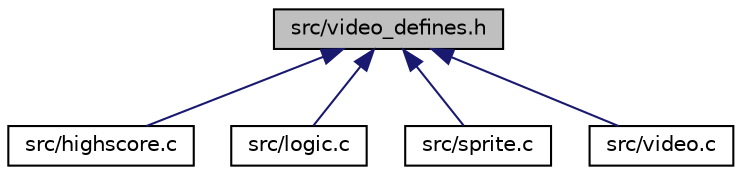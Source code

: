 digraph "src/video_defines.h"
{
 // LATEX_PDF_SIZE
  edge [fontname="Helvetica",fontsize="10",labelfontname="Helvetica",labelfontsize="10"];
  node [fontname="Helvetica",fontsize="10",shape=record];
  Node1 [label="src/video_defines.h",height=0.2,width=0.4,color="black", fillcolor="grey75", style="filled", fontcolor="black",tooltip=" "];
  Node1 -> Node2 [dir="back",color="midnightblue",fontsize="10",style="solid",fontname="Helvetica"];
  Node2 [label="src/highscore.c",height=0.2,width=0.4,color="black", fillcolor="white", style="filled",URL="$highscore_8c.html",tooltip=" "];
  Node1 -> Node3 [dir="back",color="midnightblue",fontsize="10",style="solid",fontname="Helvetica"];
  Node3 [label="src/logic.c",height=0.2,width=0.4,color="black", fillcolor="white", style="filled",URL="$logic_8c.html",tooltip=" "];
  Node1 -> Node4 [dir="back",color="midnightblue",fontsize="10",style="solid",fontname="Helvetica"];
  Node4 [label="src/sprite.c",height=0.2,width=0.4,color="black", fillcolor="white", style="filled",URL="$sprite_8c.html",tooltip=" "];
  Node1 -> Node5 [dir="back",color="midnightblue",fontsize="10",style="solid",fontname="Helvetica"];
  Node5 [label="src/video.c",height=0.2,width=0.4,color="black", fillcolor="white", style="filled",URL="$video_8c.html",tooltip=" "];
}
